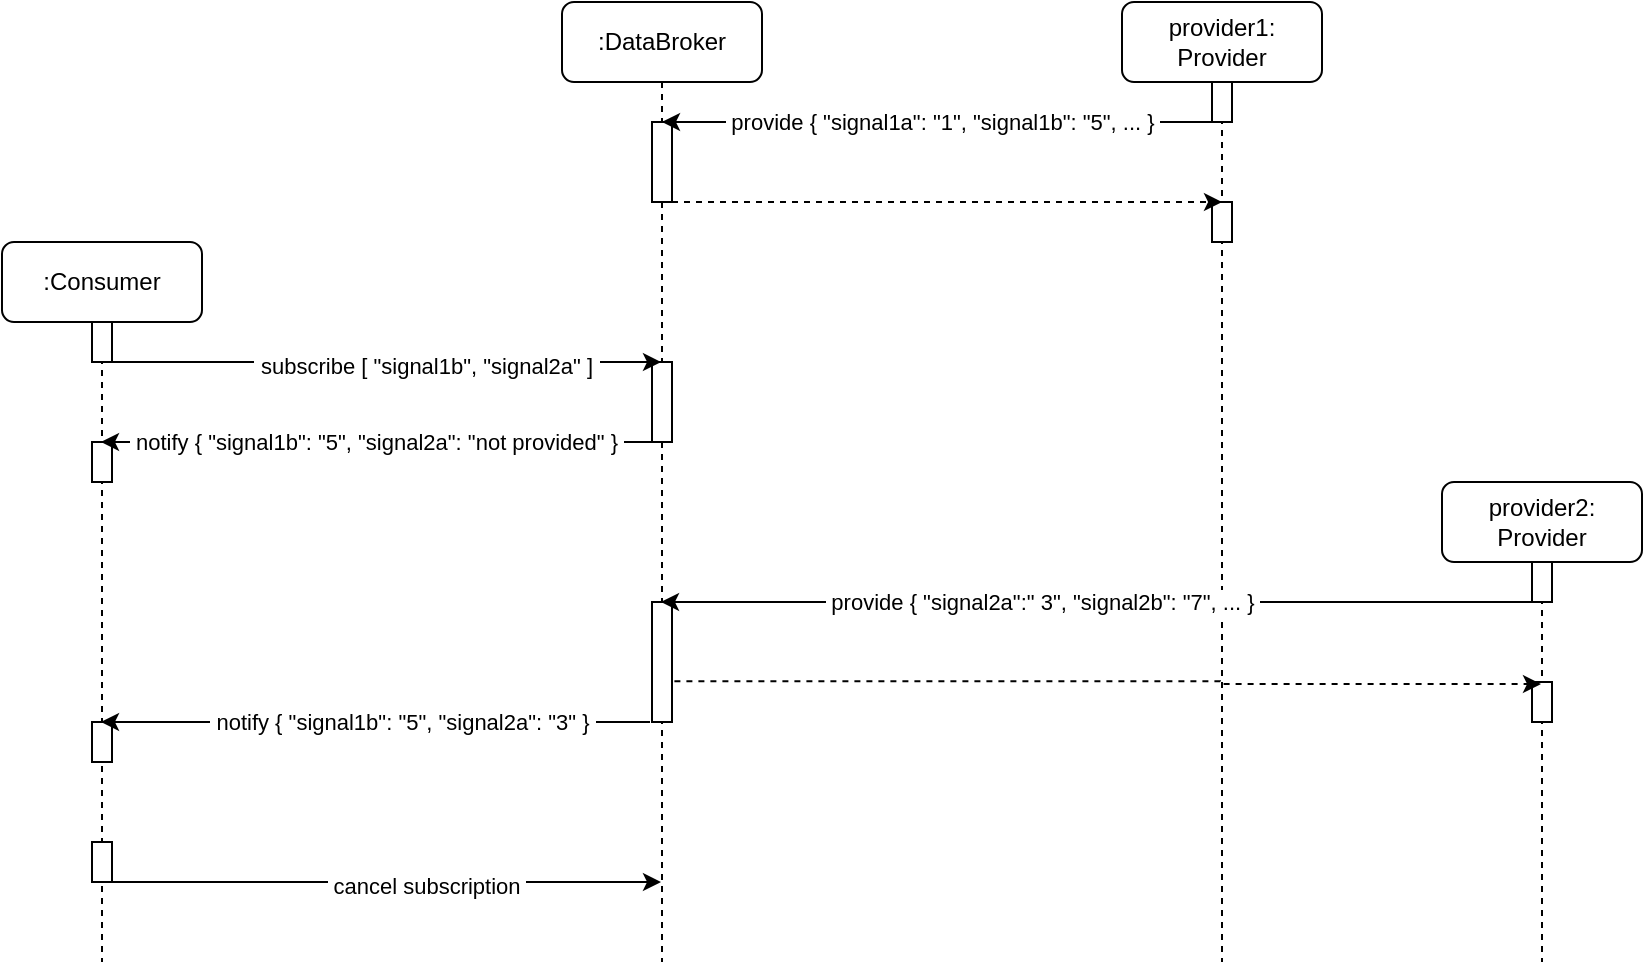 <mxfile version="15.4.0" type="device"><diagram name="Seite-1" id="DjCrLJOEe4nHxTjUXNSd"><mxGraphModel dx="1088" dy="880" grid="1" gridSize="10" guides="1" tooltips="1" connect="1" arrows="1" fold="1" page="1" pageScale="1" pageWidth="827" pageHeight="1169" math="0" shadow="0"><root><mxCell id="0"/><mxCell id="1" parent="0"/><mxCell id="sU0O0qOnpkfrYUOIyIDh-27" value=":DataBroker" style="shape=umlLifeline;perimeter=lifelinePerimeter;whiteSpace=wrap;html=1;container=1;collapsible=0;recursiveResize=0;outlineConnect=0;rounded=1;" vertex="1" parent="1"><mxGeometry x="360" y="110" width="100" height="480" as="geometry"/></mxCell><mxCell id="sU0O0qOnpkfrYUOIyIDh-28" value="" style="html=1;points=[];perimeter=orthogonalPerimeter;" vertex="1" parent="sU0O0qOnpkfrYUOIyIDh-27"><mxGeometry x="45" y="60" width="10" height="40" as="geometry"/></mxCell><mxCell id="sU0O0qOnpkfrYUOIyIDh-29" value="" style="html=1;points=[];perimeter=orthogonalPerimeter;" vertex="1" parent="sU0O0qOnpkfrYUOIyIDh-27"><mxGeometry x="45" y="180" width="10" height="40" as="geometry"/></mxCell><mxCell id="sU0O0qOnpkfrYUOIyIDh-30" value="" style="html=1;points=[];perimeter=orthogonalPerimeter;" vertex="1" parent="sU0O0qOnpkfrYUOIyIDh-27"><mxGeometry x="45" y="300" width="10" height="60" as="geometry"/></mxCell><mxCell id="sU0O0qOnpkfrYUOIyIDh-31" style="edgeStyle=orthogonalEdgeStyle;rounded=0;orthogonalLoop=1;jettySize=auto;html=1;" edge="1" parent="1"><mxGeometry relative="1" as="geometry"><mxPoint x="129.5" y="290" as="sourcePoint"/><mxPoint x="409.5" y="290" as="targetPoint"/><Array as="points"><mxPoint x="200" y="290"/><mxPoint x="200" y="290"/></Array></mxGeometry></mxCell><mxCell id="sU0O0qOnpkfrYUOIyIDh-32" value="&amp;nbsp;subscribe [ &quot;signal1b&quot;, &quot;signal2a&quot; ]&amp;nbsp;" style="edgeLabel;html=1;align=center;verticalAlign=middle;resizable=0;points=[];" vertex="1" connectable="0" parent="sU0O0qOnpkfrYUOIyIDh-31"><mxGeometry x="0.158" y="-2" relative="1" as="geometry"><mxPoint as="offset"/></mxGeometry></mxCell><mxCell id="sU0O0qOnpkfrYUOIyIDh-33" value=":Consumer" style="shape=umlLifeline;perimeter=lifelinePerimeter;whiteSpace=wrap;html=1;container=1;collapsible=0;recursiveResize=0;outlineConnect=0;rounded=1;" vertex="1" parent="1"><mxGeometry x="80" y="230" width="100" height="360" as="geometry"/></mxCell><mxCell id="sU0O0qOnpkfrYUOIyIDh-34" value="" style="html=1;points=[];perimeter=orthogonalPerimeter;" vertex="1" parent="sU0O0qOnpkfrYUOIyIDh-33"><mxGeometry x="45" y="40" width="10" height="20" as="geometry"/></mxCell><mxCell id="sU0O0qOnpkfrYUOIyIDh-35" value="" style="html=1;points=[];perimeter=orthogonalPerimeter;" vertex="1" parent="sU0O0qOnpkfrYUOIyIDh-33"><mxGeometry x="45" y="100" width="10" height="20" as="geometry"/></mxCell><mxCell id="sU0O0qOnpkfrYUOIyIDh-36" value="" style="html=1;points=[];perimeter=orthogonalPerimeter;" vertex="1" parent="sU0O0qOnpkfrYUOIyIDh-33"><mxGeometry x="45" y="240" width="10" height="20" as="geometry"/></mxCell><mxCell id="sU0O0qOnpkfrYUOIyIDh-37" value="" style="html=1;points=[];perimeter=orthogonalPerimeter;" vertex="1" parent="sU0O0qOnpkfrYUOIyIDh-33"><mxGeometry x="45" y="300" width="10" height="20" as="geometry"/></mxCell><mxCell id="sU0O0qOnpkfrYUOIyIDh-38" value="&amp;nbsp;provide { &quot;signal1a&quot;: &quot;1&quot;, &quot;signal1b&quot;: &quot;5&quot;, ... }&amp;nbsp;" style="edgeStyle=orthogonalEdgeStyle;rounded=0;orthogonalLoop=1;jettySize=auto;html=1;" edge="1" parent="1" source="sU0O0qOnpkfrYUOIyIDh-39" target="sU0O0qOnpkfrYUOIyIDh-27"><mxGeometry relative="1" as="geometry"><Array as="points"><mxPoint x="480" y="170"/><mxPoint x="480" y="170"/></Array></mxGeometry></mxCell><mxCell id="sU0O0qOnpkfrYUOIyIDh-39" value="provider1:&lt;br&gt;Provider" style="shape=umlLifeline;perimeter=lifelinePerimeter;whiteSpace=wrap;html=1;container=1;collapsible=0;recursiveResize=0;outlineConnect=0;rounded=1;" vertex="1" parent="1"><mxGeometry x="640" y="110" width="100" height="480" as="geometry"/></mxCell><mxCell id="sU0O0qOnpkfrYUOIyIDh-40" value="" style="html=1;points=[];perimeter=orthogonalPerimeter;" vertex="1" parent="sU0O0qOnpkfrYUOIyIDh-39"><mxGeometry x="45" y="40" width="10" height="20" as="geometry"/></mxCell><mxCell id="sU0O0qOnpkfrYUOIyIDh-41" value="" style="html=1;points=[];perimeter=orthogonalPerimeter;" vertex="1" parent="sU0O0qOnpkfrYUOIyIDh-39"><mxGeometry x="45" y="100" width="10" height="20" as="geometry"/></mxCell><mxCell id="sU0O0qOnpkfrYUOIyIDh-42" style="edgeStyle=orthogonalEdgeStyle;rounded=0;orthogonalLoop=1;jettySize=auto;html=1;" edge="1" parent="1" source="sU0O0qOnpkfrYUOIyIDh-44"><mxGeometry relative="1" as="geometry"><mxPoint x="409.5" y="410" as="targetPoint"/><Array as="points"><mxPoint x="490" y="410"/><mxPoint x="490" y="410"/></Array></mxGeometry></mxCell><mxCell id="sU0O0qOnpkfrYUOIyIDh-43" value="&amp;nbsp;provide { &quot;signal2a&quot;:&quot; 3&quot;, &quot;signal2b&quot;: &quot;7&quot;, ... }&amp;nbsp;" style="edgeLabel;html=1;align=center;verticalAlign=middle;resizable=0;points=[];" vertex="1" connectable="0" parent="sU0O0qOnpkfrYUOIyIDh-42"><mxGeometry x="0.134" relative="1" as="geometry"><mxPoint as="offset"/></mxGeometry></mxCell><mxCell id="sU0O0qOnpkfrYUOIyIDh-44" value="provider2:&lt;br&gt;Provider" style="shape=umlLifeline;perimeter=lifelinePerimeter;whiteSpace=wrap;html=1;container=1;collapsible=0;recursiveResize=0;outlineConnect=0;rounded=1;" vertex="1" parent="1"><mxGeometry x="800" y="350" width="100" height="240" as="geometry"/></mxCell><mxCell id="sU0O0qOnpkfrYUOIyIDh-45" value="" style="html=1;points=[];perimeter=orthogonalPerimeter;" vertex="1" parent="sU0O0qOnpkfrYUOIyIDh-44"><mxGeometry x="45" y="40" width="10" height="20" as="geometry"/></mxCell><mxCell id="sU0O0qOnpkfrYUOIyIDh-46" value="" style="html=1;points=[];perimeter=orthogonalPerimeter;" vertex="1" parent="sU0O0qOnpkfrYUOIyIDh-44"><mxGeometry x="45" y="100" width="10" height="20" as="geometry"/></mxCell><mxCell id="sU0O0qOnpkfrYUOIyIDh-47" style="edgeStyle=orthogonalEdgeStyle;rounded=0;orthogonalLoop=1;jettySize=auto;html=1;dashed=1;" edge="1" parent="1" source="sU0O0qOnpkfrYUOIyIDh-28"><mxGeometry relative="1" as="geometry"><mxPoint x="690" y="210" as="targetPoint"/><Array as="points"><mxPoint x="690" y="210"/></Array></mxGeometry></mxCell><mxCell id="sU0O0qOnpkfrYUOIyIDh-48" style="edgeStyle=orthogonalEdgeStyle;rounded=0;orthogonalLoop=1;jettySize=auto;html=1;dashed=1;exitX=1.12;exitY=0.66;exitDx=0;exitDy=0;exitPerimeter=0;" edge="1" parent="1" source="sU0O0qOnpkfrYUOIyIDh-30" target="sU0O0qOnpkfrYUOIyIDh-44"><mxGeometry relative="1" as="geometry"><mxPoint x="410" y="490" as="sourcePoint"/><mxPoint x="689" y="450" as="targetPoint"/><Array as="points"><mxPoint x="689" y="450"/><mxPoint x="689" y="451"/></Array></mxGeometry></mxCell><mxCell id="sU0O0qOnpkfrYUOIyIDh-49" value="&amp;nbsp;notify { &quot;signal1b&quot;: &quot;5&quot;, &quot;signal2a&quot;: &quot;3&quot; }&amp;nbsp;" style="edgeStyle=orthogonalEdgeStyle;rounded=0;orthogonalLoop=1;jettySize=auto;html=1;exitX=0;exitY=1.033;exitDx=0;exitDy=0;exitPerimeter=0;" edge="1" parent="1"><mxGeometry x="-0.097" relative="1" as="geometry"><mxPoint x="404" y="469.98" as="sourcePoint"/><mxPoint x="129.5" y="470" as="targetPoint"/><Array as="points"><mxPoint x="210" y="470"/><mxPoint x="210" y="470"/></Array><mxPoint as="offset"/></mxGeometry></mxCell><mxCell id="sU0O0qOnpkfrYUOIyIDh-50" style="edgeStyle=orthogonalEdgeStyle;rounded=0;orthogonalLoop=1;jettySize=auto;html=1;" edge="1" parent="1"><mxGeometry relative="1" as="geometry"><mxPoint x="129.5" y="550" as="sourcePoint"/><mxPoint x="409.5" y="550" as="targetPoint"/><Array as="points"><mxPoint x="210" y="550"/><mxPoint x="210" y="550"/></Array></mxGeometry></mxCell><mxCell id="sU0O0qOnpkfrYUOIyIDh-51" value="&amp;nbsp;cancel subscription&amp;nbsp;" style="edgeLabel;html=1;align=center;verticalAlign=middle;resizable=0;points=[];" vertex="1" connectable="0" parent="sU0O0qOnpkfrYUOIyIDh-50"><mxGeometry x="0.158" y="-2" relative="1" as="geometry"><mxPoint as="offset"/></mxGeometry></mxCell><mxCell id="sU0O0qOnpkfrYUOIyIDh-52" value="&amp;nbsp;notify { &quot;signal1b&quot;: &quot;5&quot;, &quot;signal2a&quot;: &quot;not provided&quot; }&amp;nbsp;" style="edgeStyle=orthogonalEdgeStyle;rounded=0;orthogonalLoop=1;jettySize=auto;html=1;" edge="1" parent="1" source="sU0O0qOnpkfrYUOIyIDh-29"><mxGeometry relative="1" as="geometry"><mxPoint x="410.5" y="330" as="sourcePoint"/><mxPoint x="129.5" y="330" as="targetPoint"/><Array as="points"><mxPoint x="190" y="330"/><mxPoint x="190" y="330"/></Array></mxGeometry></mxCell></root></mxGraphModel></diagram></mxfile>